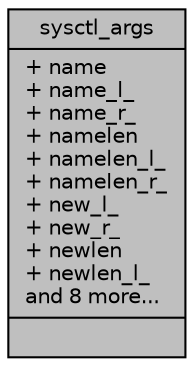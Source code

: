 digraph "sysctl_args"
{
 // LATEX_PDF_SIZE
  edge [fontname="Helvetica",fontsize="10",labelfontname="Helvetica",labelfontsize="10"];
  node [fontname="Helvetica",fontsize="10",shape=record];
  Node1 [label="{sysctl_args\n|+ name\l+ name_l_\l+ name_r_\l+ namelen\l+ namelen_l_\l+ namelen_r_\l+ new_l_\l+ new_r_\l+ newlen\l+ newlen_l_\land 8 more...\l|}",height=0.2,width=0.4,color="black", fillcolor="grey75", style="filled", fontcolor="black",tooltip=" "];
}

